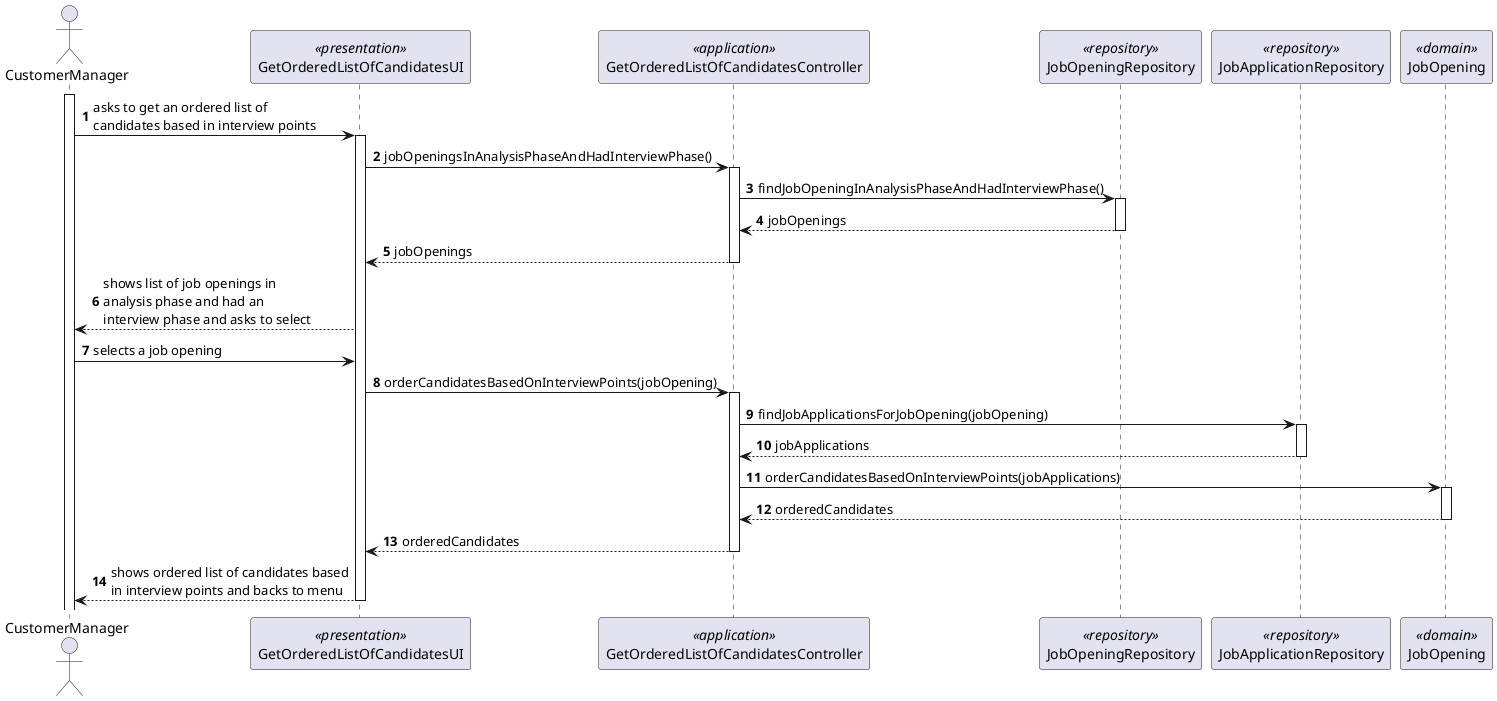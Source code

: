 @startuml
'https://plantuml.com/sequence-diagram

autonumber

actor CustomerManager
participant GetOrderedListOfCandidatesUI <<presentation>>
participant GetOrderedListOfCandidatesController <<application>>
participant JobOpeningRepository <<repository>>
participant JobApplicationRepository <<repository>>
participant JobOpening <<domain>>

activate CustomerManager
CustomerManager -> GetOrderedListOfCandidatesUI : asks to get an ordered list of\ncandidates based in interview points
activate GetOrderedListOfCandidatesUI
GetOrderedListOfCandidatesUI -> GetOrderedListOfCandidatesController : jobOpeningsInAnalysisPhaseAndHadInterviewPhase()
activate GetOrderedListOfCandidatesController
GetOrderedListOfCandidatesController -> JobOpeningRepository : findJobOpeningInAnalysisPhaseAndHadInterviewPhase()
activate JobOpeningRepository
JobOpeningRepository --> GetOrderedListOfCandidatesController : jobOpenings
deactivate JobOpeningRepository
GetOrderedListOfCandidatesController --> GetOrderedListOfCandidatesUI : jobOpenings
deactivate GetOrderedListOfCandidatesController
GetOrderedListOfCandidatesUI --> CustomerManager : shows list of job openings in \nanalysis phase and had an\ninterview phase and asks to select
CustomerManager -> GetOrderedListOfCandidatesUI : selects a job opening
GetOrderedListOfCandidatesUI -> GetOrderedListOfCandidatesController : orderCandidatesBasedOnInterviewPoints(jobOpening)
activate GetOrderedListOfCandidatesController
GetOrderedListOfCandidatesController -> JobApplicationRepository : findJobApplicationsForJobOpening(jobOpening)
activate JobApplicationRepository
JobApplicationRepository --> GetOrderedListOfCandidatesController : jobApplications
deactivate JobApplicationRepository
GetOrderedListOfCandidatesController -> JobOpening : orderCandidatesBasedOnInterviewPoints(jobApplications)
activate JobOpening
JobOpening --> GetOrderedListOfCandidatesController : orderedCandidates
deactivate JobOpening
GetOrderedListOfCandidatesController --> GetOrderedListOfCandidatesUI : orderedCandidates
deactivate GetOrderedListOfCandidatesController



deactivate JobApplicationRepository

GetOrderedListOfCandidatesUI --> CustomerManager : shows ordered list of candidates based\nin interview points and backs to menu
deactivate GetOrderedListOfCandidatesUI

@enduml